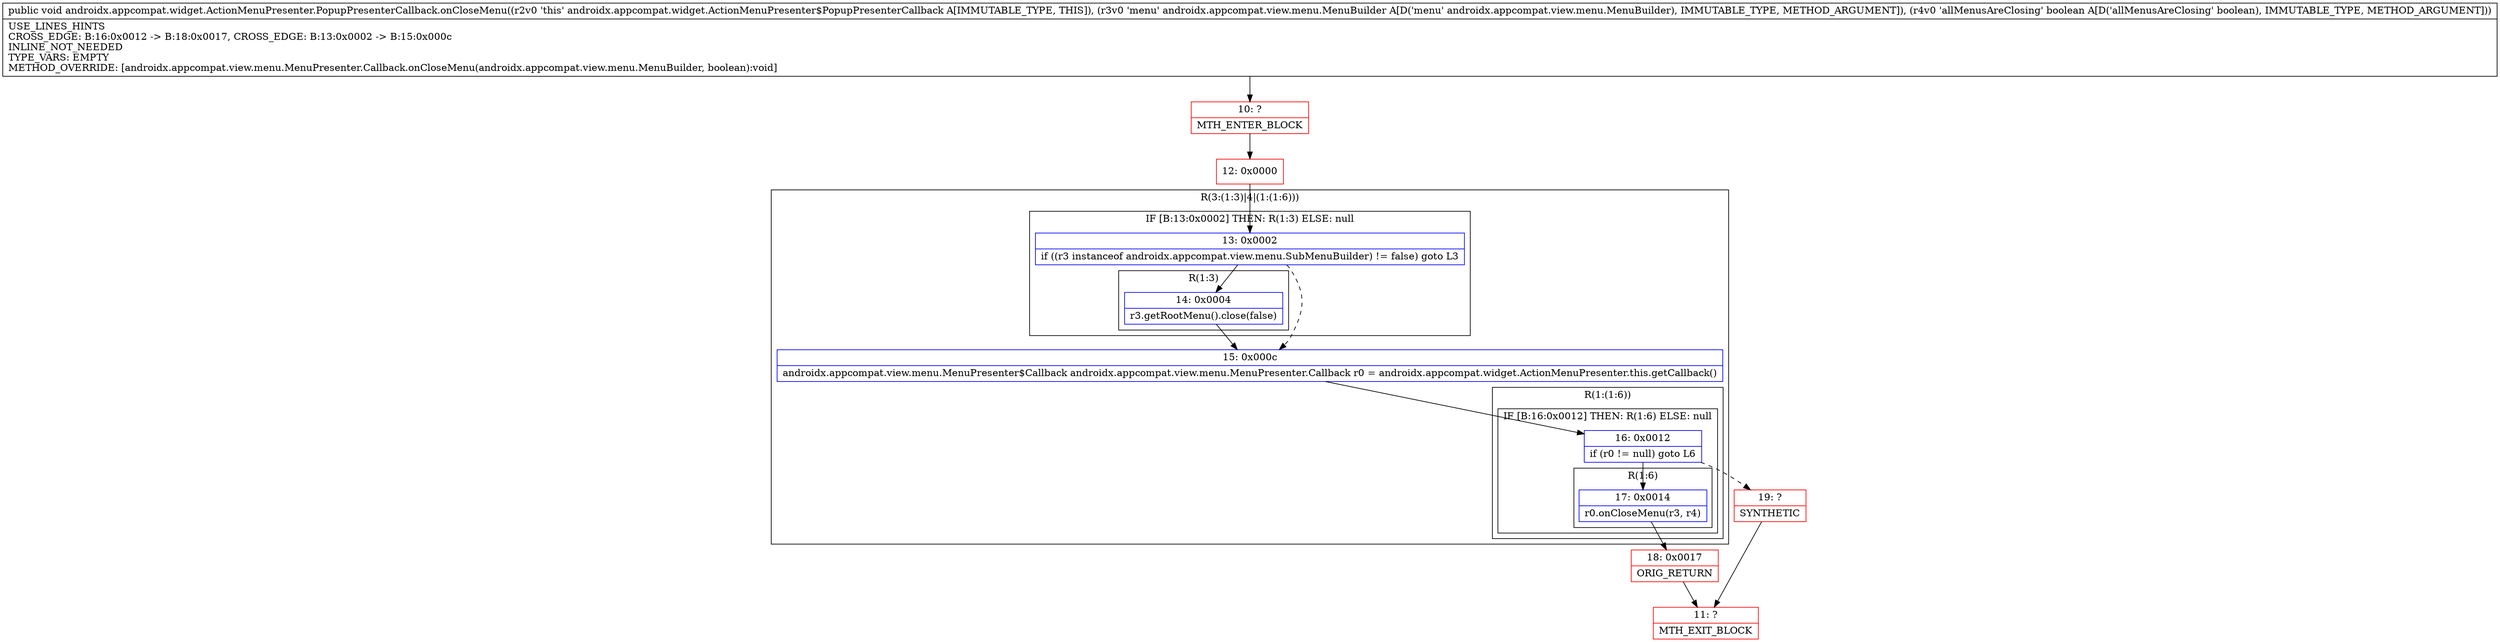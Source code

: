 digraph "CFG forandroidx.appcompat.widget.ActionMenuPresenter.PopupPresenterCallback.onCloseMenu(Landroidx\/appcompat\/view\/menu\/MenuBuilder;Z)V" {
subgraph cluster_Region_229205756 {
label = "R(3:(1:3)|4|(1:(1:6)))";
node [shape=record,color=blue];
subgraph cluster_IfRegion_1556208213 {
label = "IF [B:13:0x0002] THEN: R(1:3) ELSE: null";
node [shape=record,color=blue];
Node_13 [shape=record,label="{13\:\ 0x0002|if ((r3 instanceof androidx.appcompat.view.menu.SubMenuBuilder) != false) goto L3\l}"];
subgraph cluster_Region_305202132 {
label = "R(1:3)";
node [shape=record,color=blue];
Node_14 [shape=record,label="{14\:\ 0x0004|r3.getRootMenu().close(false)\l}"];
}
}
Node_15 [shape=record,label="{15\:\ 0x000c|androidx.appcompat.view.menu.MenuPresenter$Callback androidx.appcompat.view.menu.MenuPresenter.Callback r0 = androidx.appcompat.widget.ActionMenuPresenter.this.getCallback()\l}"];
subgraph cluster_Region_1451325346 {
label = "R(1:(1:6))";
node [shape=record,color=blue];
subgraph cluster_IfRegion_776559164 {
label = "IF [B:16:0x0012] THEN: R(1:6) ELSE: null";
node [shape=record,color=blue];
Node_16 [shape=record,label="{16\:\ 0x0012|if (r0 != null) goto L6\l}"];
subgraph cluster_Region_1916374356 {
label = "R(1:6)";
node [shape=record,color=blue];
Node_17 [shape=record,label="{17\:\ 0x0014|r0.onCloseMenu(r3, r4)\l}"];
}
}
}
}
Node_10 [shape=record,color=red,label="{10\:\ ?|MTH_ENTER_BLOCK\l}"];
Node_12 [shape=record,color=red,label="{12\:\ 0x0000}"];
Node_18 [shape=record,color=red,label="{18\:\ 0x0017|ORIG_RETURN\l}"];
Node_11 [shape=record,color=red,label="{11\:\ ?|MTH_EXIT_BLOCK\l}"];
Node_19 [shape=record,color=red,label="{19\:\ ?|SYNTHETIC\l}"];
MethodNode[shape=record,label="{public void androidx.appcompat.widget.ActionMenuPresenter.PopupPresenterCallback.onCloseMenu((r2v0 'this' androidx.appcompat.widget.ActionMenuPresenter$PopupPresenterCallback A[IMMUTABLE_TYPE, THIS]), (r3v0 'menu' androidx.appcompat.view.menu.MenuBuilder A[D('menu' androidx.appcompat.view.menu.MenuBuilder), IMMUTABLE_TYPE, METHOD_ARGUMENT]), (r4v0 'allMenusAreClosing' boolean A[D('allMenusAreClosing' boolean), IMMUTABLE_TYPE, METHOD_ARGUMENT]))  | USE_LINES_HINTS\lCROSS_EDGE: B:16:0x0012 \-\> B:18:0x0017, CROSS_EDGE: B:13:0x0002 \-\> B:15:0x000c\lINLINE_NOT_NEEDED\lTYPE_VARS: EMPTY\lMETHOD_OVERRIDE: [androidx.appcompat.view.menu.MenuPresenter.Callback.onCloseMenu(androidx.appcompat.view.menu.MenuBuilder, boolean):void]\l}"];
MethodNode -> Node_10;Node_13 -> Node_14;
Node_13 -> Node_15[style=dashed];
Node_14 -> Node_15;
Node_15 -> Node_16;
Node_16 -> Node_17;
Node_16 -> Node_19[style=dashed];
Node_17 -> Node_18;
Node_10 -> Node_12;
Node_12 -> Node_13;
Node_18 -> Node_11;
Node_19 -> Node_11;
}

